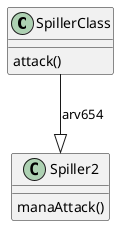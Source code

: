 @startuml spill

class SpillerClass {
    attack()
}

class Spiller2 {
    manaAttack()
}

SpillerClass --|> Spiller2 : arv654

@enduml